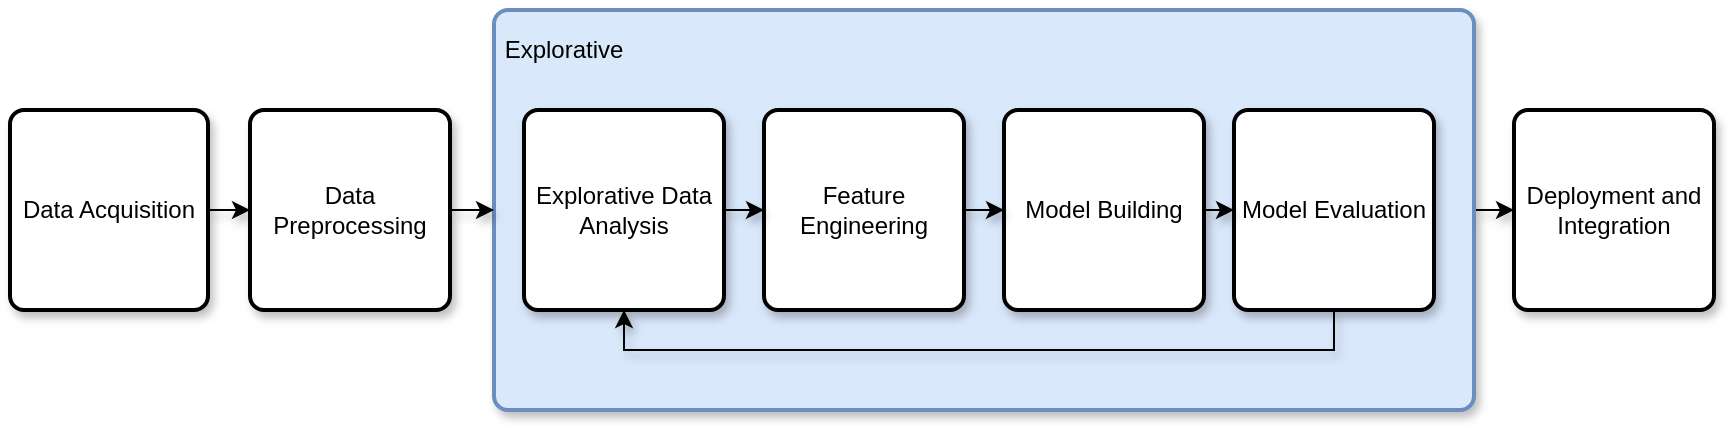 <mxfile version="13.10.4" type="github">
  <diagram id="IjNw_EtA-p46SSkv6k7q" name="Page-1">
    <mxGraphModel dx="1038" dy="579" grid="1" gridSize="10" guides="1" tooltips="1" connect="1" arrows="1" fold="1" page="1" pageScale="1" pageWidth="850" pageHeight="1100" math="0" shadow="0">
      <root>
        <mxCell id="0" />
        <mxCell id="1" parent="0" />
        <mxCell id="LcHalGJhOg3NI_4NTW-C-50" style="edgeStyle=orthogonalEdgeStyle;rounded=0;orthogonalLoop=1;jettySize=auto;html=1;exitX=1;exitY=0.5;exitDx=0;exitDy=0;entryX=0;entryY=0.5;entryDx=0;entryDy=0;shadow=1;" edge="1" parent="1" source="LcHalGJhOg3NI_4NTW-C-26" target="LcHalGJhOg3NI_4NTW-C-16">
          <mxGeometry relative="1" as="geometry" />
        </mxCell>
        <mxCell id="LcHalGJhOg3NI_4NTW-C-26" value="" style="rounded=1;whiteSpace=wrap;html=1;absoluteArcSize=1;arcSize=14;strokeWidth=2;shadow=1;fillColor=#dae8fc;strokeColor=#6c8ebf;glass=0;sketch=0;" vertex="1" parent="1">
          <mxGeometry x="320" y="370" width="490" height="200" as="geometry" />
        </mxCell>
        <mxCell id="LcHalGJhOg3NI_4NTW-C-33" style="edgeStyle=orthogonalEdgeStyle;rounded=0;orthogonalLoop=1;jettySize=auto;html=1;exitX=1;exitY=0.5;exitDx=0;exitDy=0;entryX=0;entryY=0.5;entryDx=0;entryDy=0;shadow=1;" edge="1" parent="1" source="LcHalGJhOg3NI_4NTW-C-7" target="LcHalGJhOg3NI_4NTW-C-10">
          <mxGeometry relative="1" as="geometry" />
        </mxCell>
        <mxCell id="LcHalGJhOg3NI_4NTW-C-7" value="Data Acquisition" style="rounded=1;whiteSpace=wrap;html=1;absoluteArcSize=1;arcSize=14;strokeWidth=2;shadow=1;" vertex="1" parent="1">
          <mxGeometry x="78" y="420" width="99" height="100" as="geometry" />
        </mxCell>
        <mxCell id="LcHalGJhOg3NI_4NTW-C-32" style="edgeStyle=orthogonalEdgeStyle;rounded=0;orthogonalLoop=1;jettySize=auto;html=1;exitX=1;exitY=0.5;exitDx=0;exitDy=0;entryX=0;entryY=0.5;entryDx=0;entryDy=0;shadow=1;" edge="1" parent="1" source="LcHalGJhOg3NI_4NTW-C-10" target="LcHalGJhOg3NI_4NTW-C-26">
          <mxGeometry relative="1" as="geometry" />
        </mxCell>
        <mxCell id="LcHalGJhOg3NI_4NTW-C-10" value="Data Preprocessing" style="rounded=1;whiteSpace=wrap;html=1;absoluteArcSize=1;arcSize=14;strokeWidth=2;shadow=1;" vertex="1" parent="1">
          <mxGeometry x="198" y="420" width="100" height="100" as="geometry" />
        </mxCell>
        <mxCell id="LcHalGJhOg3NI_4NTW-C-49" style="edgeStyle=orthogonalEdgeStyle;rounded=0;orthogonalLoop=1;jettySize=auto;html=1;exitX=0.5;exitY=1;exitDx=0;exitDy=0;entryX=0.5;entryY=1;entryDx=0;entryDy=0;shadow=1;" edge="1" parent="1" source="LcHalGJhOg3NI_4NTW-C-15" target="LcHalGJhOg3NI_4NTW-C-11">
          <mxGeometry relative="1" as="geometry" />
        </mxCell>
        <mxCell id="LcHalGJhOg3NI_4NTW-C-15" value="Model Evaluation" style="rounded=1;whiteSpace=wrap;html=1;absoluteArcSize=1;arcSize=14;strokeWidth=2;shadow=1;" vertex="1" parent="1">
          <mxGeometry x="690" y="420" width="100" height="100" as="geometry" />
        </mxCell>
        <mxCell id="LcHalGJhOg3NI_4NTW-C-16" value="Deployment and Integration" style="rounded=1;whiteSpace=wrap;html=1;absoluteArcSize=1;arcSize=14;strokeWidth=2;shadow=1;" vertex="1" parent="1">
          <mxGeometry x="830" y="420" width="100" height="100" as="geometry" />
        </mxCell>
        <mxCell id="LcHalGJhOg3NI_4NTW-C-25" value="" style="group;shadow=1;" vertex="1" connectable="0" parent="1">
          <mxGeometry x="335" y="420" width="340" height="100" as="geometry" />
        </mxCell>
        <mxCell id="LcHalGJhOg3NI_4NTW-C-11" value="Explorative Data Analysis" style="rounded=1;whiteSpace=wrap;html=1;absoluteArcSize=1;arcSize=14;strokeWidth=2;shadow=1;" vertex="1" parent="LcHalGJhOg3NI_4NTW-C-25">
          <mxGeometry width="100" height="100" as="geometry" />
        </mxCell>
        <mxCell id="LcHalGJhOg3NI_4NTW-C-12" value="Feature Engineering" style="rounded=1;whiteSpace=wrap;html=1;absoluteArcSize=1;arcSize=14;strokeWidth=2;shadow=1;" vertex="1" parent="LcHalGJhOg3NI_4NTW-C-25">
          <mxGeometry x="120" width="100" height="100" as="geometry" />
        </mxCell>
        <mxCell id="LcHalGJhOg3NI_4NTW-C-20" style="edgeStyle=orthogonalEdgeStyle;rounded=0;orthogonalLoop=1;jettySize=auto;html=1;exitX=1;exitY=0.5;exitDx=0;exitDy=0;shadow=1;" edge="1" parent="LcHalGJhOg3NI_4NTW-C-25" source="LcHalGJhOg3NI_4NTW-C-11" target="LcHalGJhOg3NI_4NTW-C-12">
          <mxGeometry as="geometry" />
        </mxCell>
        <mxCell id="LcHalGJhOg3NI_4NTW-C-14" value="Model Building" style="rounded=1;whiteSpace=wrap;html=1;absoluteArcSize=1;arcSize=14;strokeWidth=2;shadow=1;" vertex="1" parent="LcHalGJhOg3NI_4NTW-C-25">
          <mxGeometry x="240" width="100" height="100" as="geometry" />
        </mxCell>
        <mxCell id="LcHalGJhOg3NI_4NTW-C-21" style="edgeStyle=orthogonalEdgeStyle;rounded=0;orthogonalLoop=1;jettySize=auto;html=1;exitX=1;exitY=0.5;exitDx=0;exitDy=0;entryX=0;entryY=0.5;entryDx=0;entryDy=0;shadow=1;" edge="1" parent="LcHalGJhOg3NI_4NTW-C-25" source="LcHalGJhOg3NI_4NTW-C-12" target="LcHalGJhOg3NI_4NTW-C-14">
          <mxGeometry as="geometry" />
        </mxCell>
        <mxCell id="LcHalGJhOg3NI_4NTW-C-34" value="Explorative" style="text;html=1;strokeColor=none;fillColor=none;align=center;verticalAlign=middle;whiteSpace=wrap;rounded=0;shadow=1;" vertex="1" parent="1">
          <mxGeometry x="335" y="380" width="40" height="20" as="geometry" />
        </mxCell>
        <mxCell id="LcHalGJhOg3NI_4NTW-C-47" style="edgeStyle=orthogonalEdgeStyle;rounded=0;orthogonalLoop=1;jettySize=auto;html=1;exitX=1;exitY=0.5;exitDx=0;exitDy=0;entryX=0;entryY=0.5;entryDx=0;entryDy=0;shadow=1;" edge="1" parent="1" source="LcHalGJhOg3NI_4NTW-C-14" target="LcHalGJhOg3NI_4NTW-C-15">
          <mxGeometry relative="1" as="geometry" />
        </mxCell>
      </root>
    </mxGraphModel>
  </diagram>
</mxfile>
